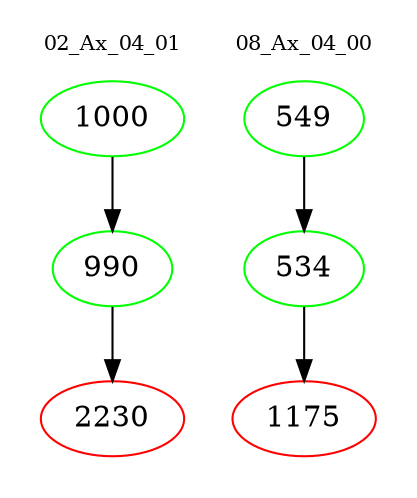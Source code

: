 digraph{
subgraph cluster_0 {
color = white
label = "02_Ax_04_01";
fontsize=10;
T0_1000 [label="1000", color="green"]
T0_1000 -> T0_990 [color="black"]
T0_990 [label="990", color="green"]
T0_990 -> T0_2230 [color="black"]
T0_2230 [label="2230", color="red"]
}
subgraph cluster_1 {
color = white
label = "08_Ax_04_00";
fontsize=10;
T1_549 [label="549", color="green"]
T1_549 -> T1_534 [color="black"]
T1_534 [label="534", color="green"]
T1_534 -> T1_1175 [color="black"]
T1_1175 [label="1175", color="red"]
}
}
